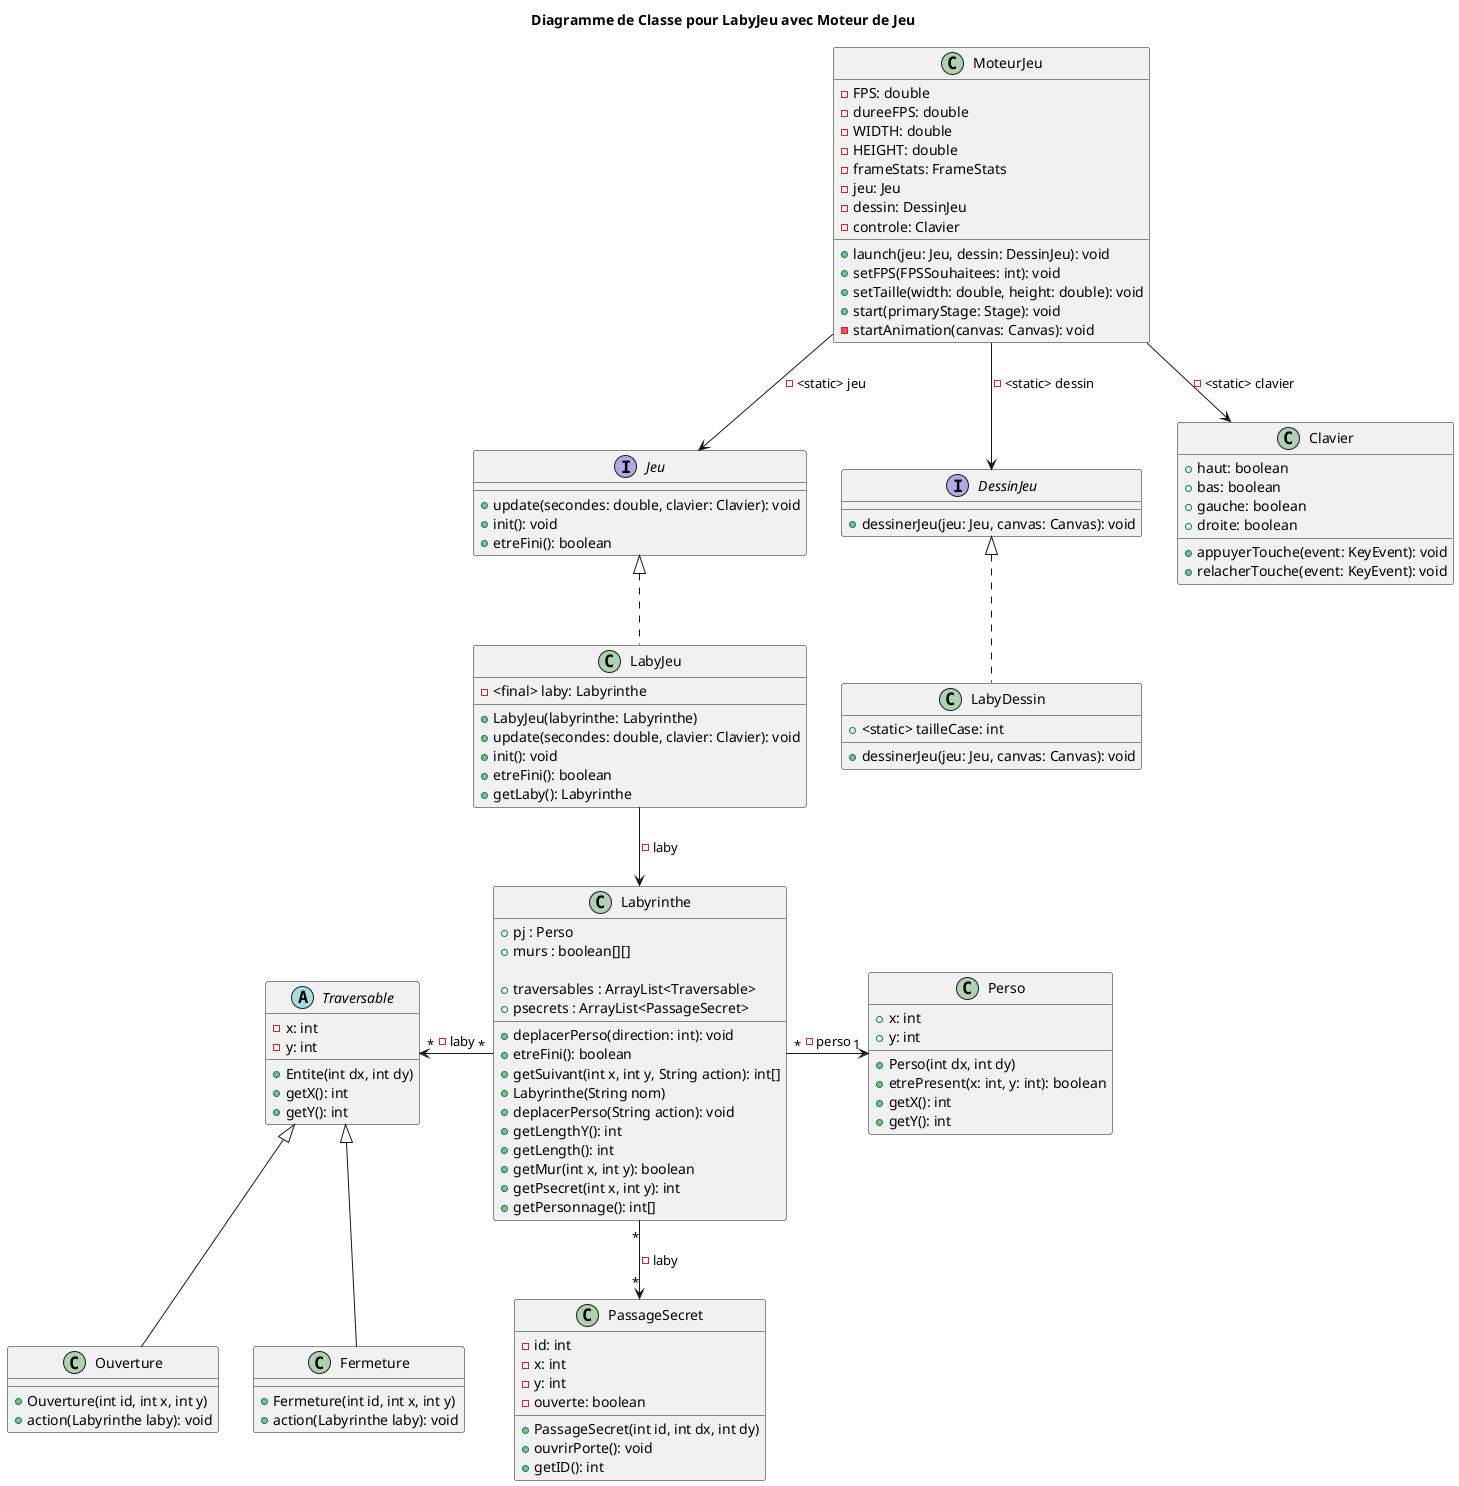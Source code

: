 @startuml
title Diagramme de Classe pour LabyJeu avec Moteur de Jeu

interface Jeu {
    +update(secondes: double, clavier: Clavier): void
    +init(): void
    +etreFini(): boolean
}

interface DessinJeu {
    +dessinerJeu(jeu: Jeu, canvas: Canvas): void
}

class LabyJeu {
    - <final> laby: Labyrinthe

    +LabyJeu(labyrinthe: Labyrinthe)
    +update(secondes: double, clavier: Clavier): void
    +init(): void
    +etreFini(): boolean
    +getLaby(): Labyrinthe
}

class LabyDessin {
    +<static> tailleCase: int
    +dessinerJeu(jeu: Jeu, canvas: Canvas): void
}

class Labyrinthe {
'    + <static final> MUR = 'X' : String
'    + <static final> PJ = 'P' : String
'    + <static final> VIDE = '.' : String
'    + <static final> OUVERTURE = 'O' : String
'    + <static final> FERMETURE = 'F' : String
'    + <static final> PSECRET = 'H' : String
'
'    + <static final> HAUT = 'Haut' : String
'    + <static final> BAS = 'Bas' : String
'    + <static final> GAUCHE = 'Gauche' : String
'    + <static final> DROITE = 'Droite' : String

    +pj : Perso
    +murs : boolean[][]

    +traversables : ArrayList<Traversable>
    +psecrets : ArrayList<PassageSecret>

    +deplacerPerso(direction: int): void
    +etreFini(): boolean
    +getSuivant(int x, int y, String action): int[]
    +Labyrinthe(String nom)
    +deplacerPerso(String action): void
    +getLengthY(): int
    +getLength(): int
    +getMur(int x, int y): boolean
    +getPsecret(int x, int y): int
    +getPersonnage(): int[]
}

class Clavier {
    +haut: boolean
    +bas: boolean
    +gauche: boolean
    +droite: boolean
    +appuyerTouche(event: KeyEvent): void
    +relacherTouche(event: KeyEvent): void
}

class MoteurJeu {
    -FPS: double
    -dureeFPS: double
    -WIDTH: double
    -HEIGHT: double
    -frameStats: FrameStats
    -jeu: Jeu
    -dessin: DessinJeu
    -controle: Clavier
    +launch(jeu: Jeu, dessin: DessinJeu): void
    +setFPS(FPSSouhaitees: int): void
    +setTaille(width: double, height: double): void
    +start(primaryStage: Stage): void
    -startAnimation(canvas: Canvas): void
}

class Perso {
    +x: int
    +y: int
    +Perso(int dx, int dy)
    +etrePresent(x: int, y: int): boolean
    +getX(): int
    +getY(): int
}

abstract class Traversable {
    -x: int
    -y: int
    +Entite(int dx, int dy)
    +getX(): int
    +getY(): int
}

class PassageSecret{
    -id: int
    -x: int
    -y: int
    -ouverte: boolean
    +PassageSecret(int id, int dx, int dy)
    +ouvrirPorte(): void
    +getID(): int
}

class Ouverture{
    +Ouverture(int id, int x, int y)
    +action(Labyrinthe laby): void
}

class Fermeture{
    +Fermeture(int id, int x, int y)
    +action(Labyrinthe laby): void
}

Jeu <|.. LabyJeu
LabyJeu --> Labyrinthe : -laby
MoteurJeu --> Jeu : -<static> jeu
MoteurJeu --> DessinJeu : -<static> dessin
MoteurJeu --> Clavier : -<static> clavier
DessinJeu <|.. LabyDessin
Labyrinthe "*"->"1" Perso : -perso
  Labyrinthe "*"-->"*" PassageSecret : -laby
Traversable "*"<-"*" Labyrinthe : -laby
 Traversable <|-- Ouverture
 Traversable <|-- Fermeture


@enduml
